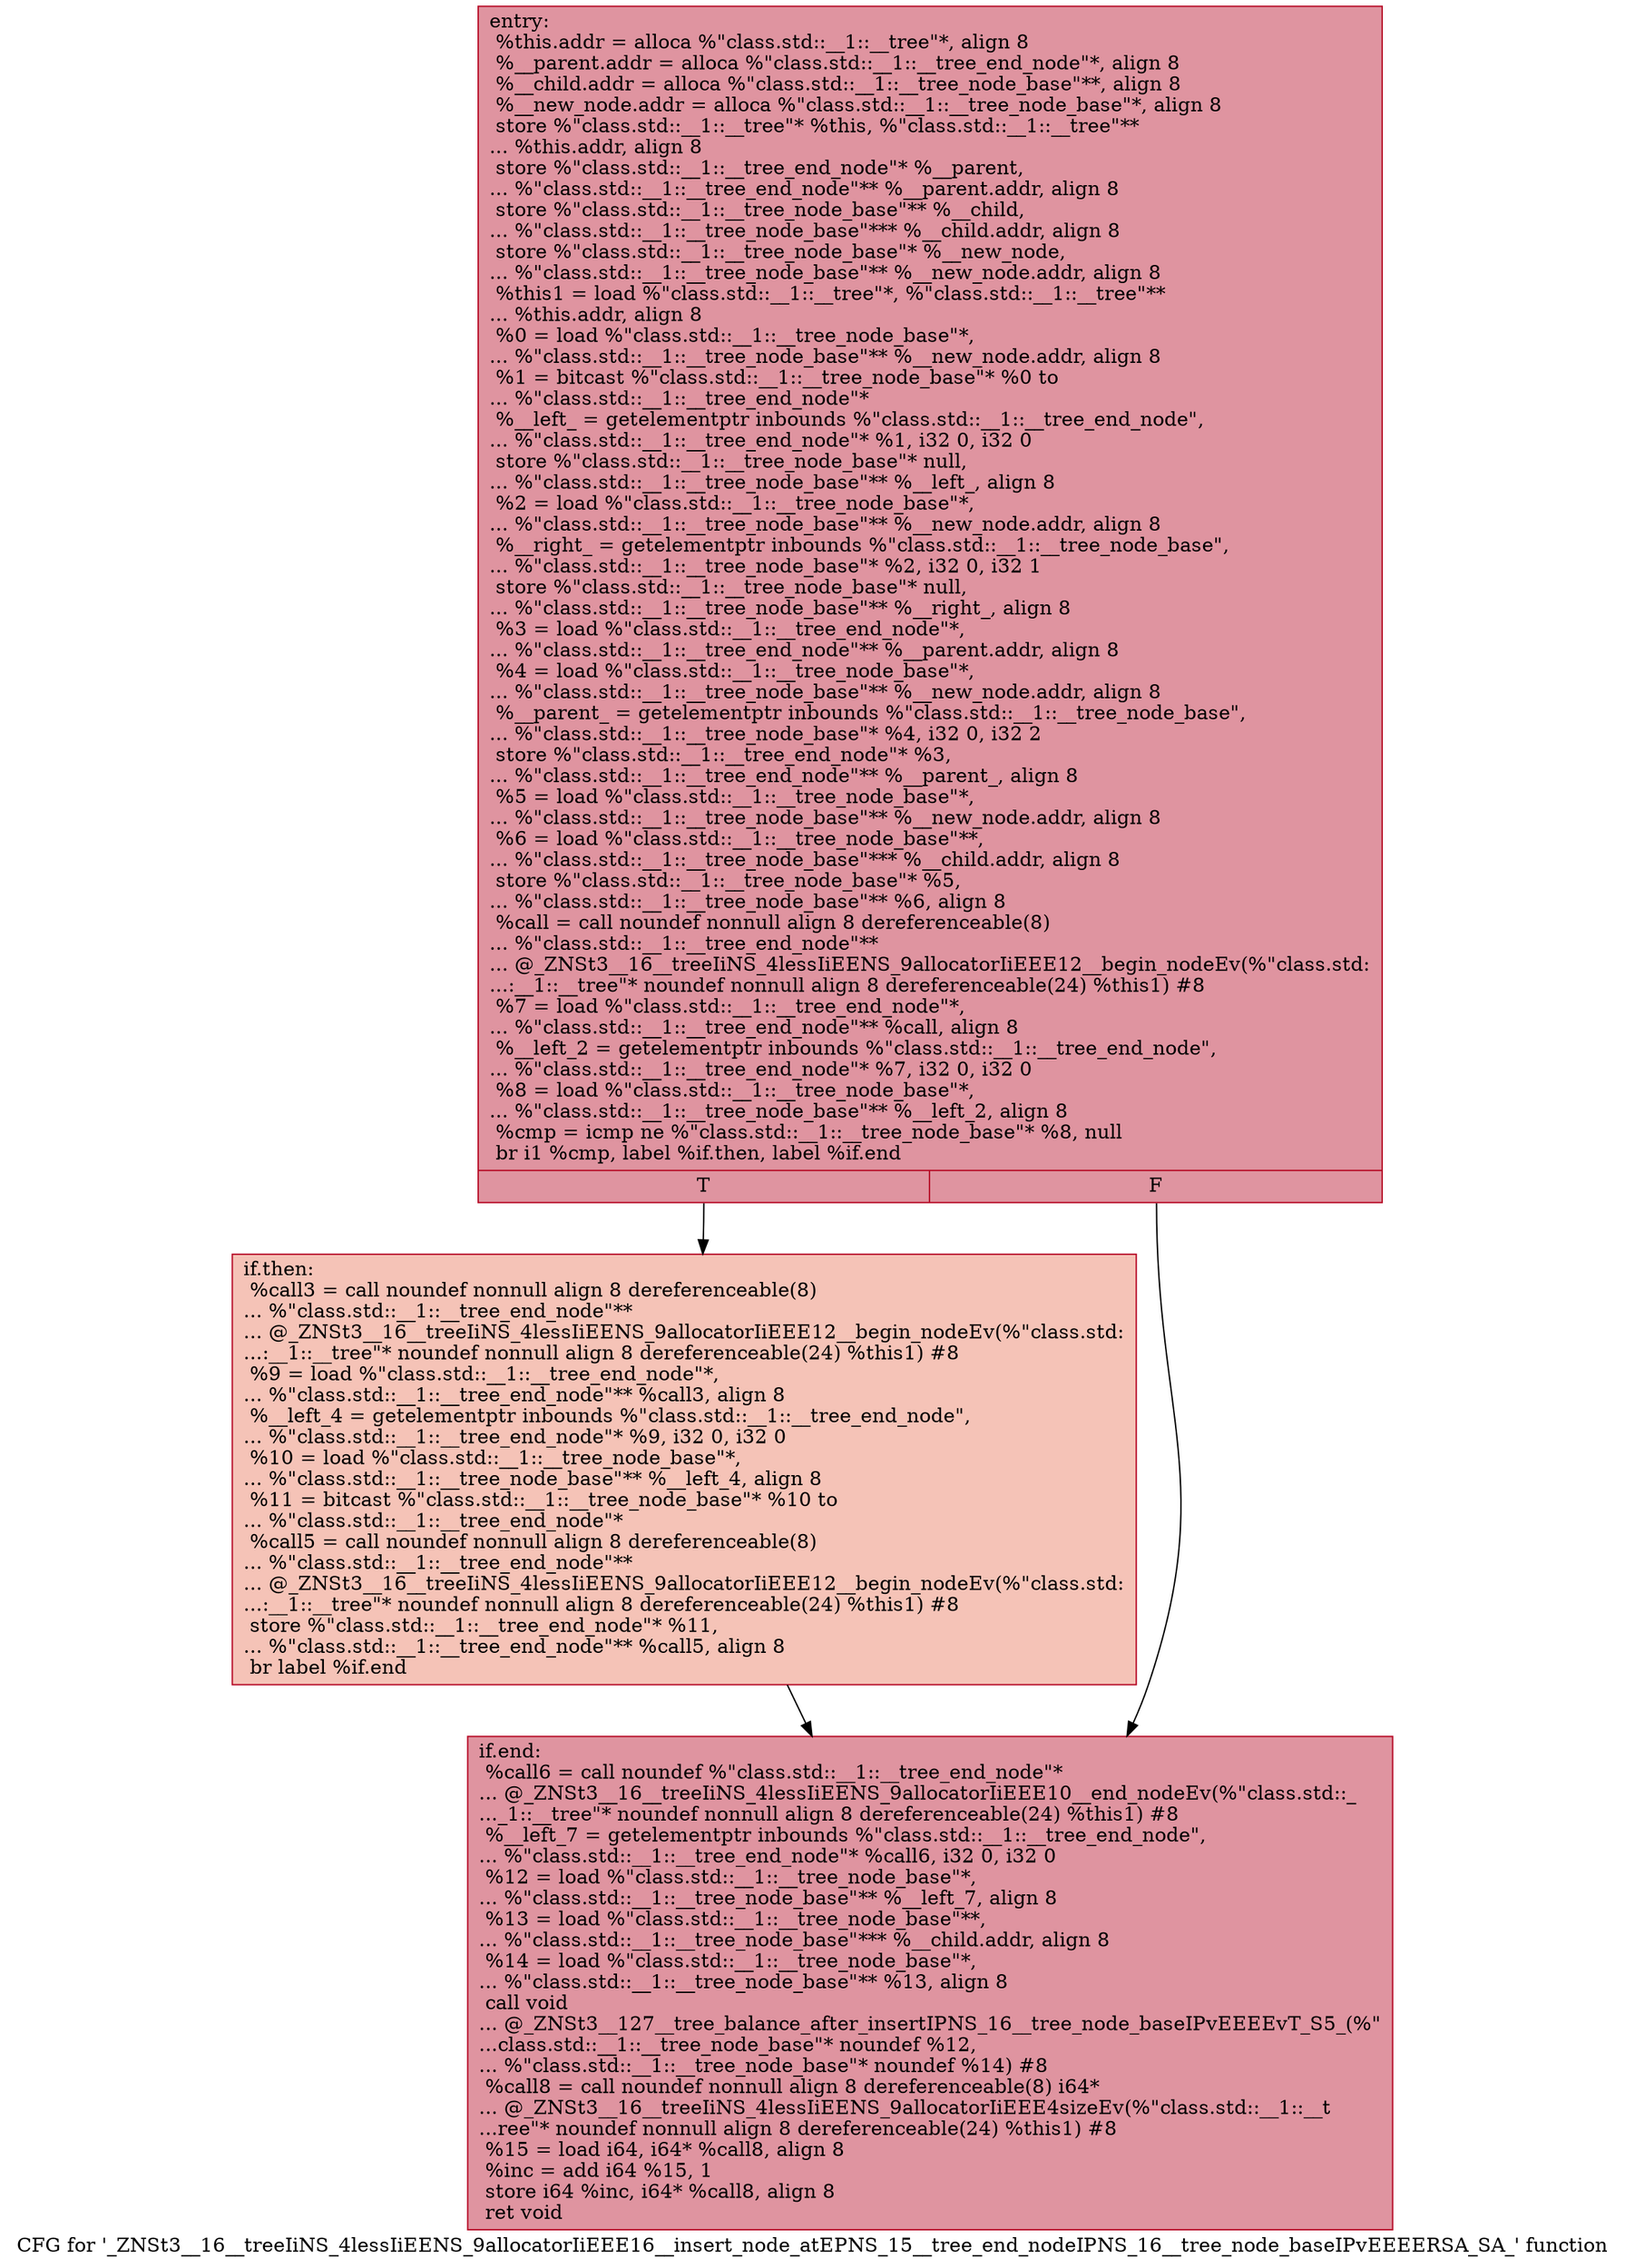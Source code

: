 digraph "CFG for '_ZNSt3__16__treeIiNS_4lessIiEENS_9allocatorIiEEE16__insert_node_atEPNS_15__tree_end_nodeIPNS_16__tree_node_baseIPvEEEERSA_SA_' function" {
	label="CFG for '_ZNSt3__16__treeIiNS_4lessIiEENS_9allocatorIiEEE16__insert_node_atEPNS_15__tree_end_nodeIPNS_16__tree_node_baseIPvEEEERSA_SA_' function";

	Node0x60000255c300 [shape=record,color="#b70d28ff", style=filled, fillcolor="#b70d2870",label="{entry:\l  %this.addr = alloca %\"class.std::__1::__tree\"*, align 8\l  %__parent.addr = alloca %\"class.std::__1::__tree_end_node\"*, align 8\l  %__child.addr = alloca %\"class.std::__1::__tree_node_base\"**, align 8\l  %__new_node.addr = alloca %\"class.std::__1::__tree_node_base\"*, align 8\l  store %\"class.std::__1::__tree\"* %this, %\"class.std::__1::__tree\"**\l... %this.addr, align 8\l  store %\"class.std::__1::__tree_end_node\"* %__parent,\l... %\"class.std::__1::__tree_end_node\"** %__parent.addr, align 8\l  store %\"class.std::__1::__tree_node_base\"** %__child,\l... %\"class.std::__1::__tree_node_base\"*** %__child.addr, align 8\l  store %\"class.std::__1::__tree_node_base\"* %__new_node,\l... %\"class.std::__1::__tree_node_base\"** %__new_node.addr, align 8\l  %this1 = load %\"class.std::__1::__tree\"*, %\"class.std::__1::__tree\"**\l... %this.addr, align 8\l  %0 = load %\"class.std::__1::__tree_node_base\"*,\l... %\"class.std::__1::__tree_node_base\"** %__new_node.addr, align 8\l  %1 = bitcast %\"class.std::__1::__tree_node_base\"* %0 to\l... %\"class.std::__1::__tree_end_node\"*\l  %__left_ = getelementptr inbounds %\"class.std::__1::__tree_end_node\",\l... %\"class.std::__1::__tree_end_node\"* %1, i32 0, i32 0\l  store %\"class.std::__1::__tree_node_base\"* null,\l... %\"class.std::__1::__tree_node_base\"** %__left_, align 8\l  %2 = load %\"class.std::__1::__tree_node_base\"*,\l... %\"class.std::__1::__tree_node_base\"** %__new_node.addr, align 8\l  %__right_ = getelementptr inbounds %\"class.std::__1::__tree_node_base\",\l... %\"class.std::__1::__tree_node_base\"* %2, i32 0, i32 1\l  store %\"class.std::__1::__tree_node_base\"* null,\l... %\"class.std::__1::__tree_node_base\"** %__right_, align 8\l  %3 = load %\"class.std::__1::__tree_end_node\"*,\l... %\"class.std::__1::__tree_end_node\"** %__parent.addr, align 8\l  %4 = load %\"class.std::__1::__tree_node_base\"*,\l... %\"class.std::__1::__tree_node_base\"** %__new_node.addr, align 8\l  %__parent_ = getelementptr inbounds %\"class.std::__1::__tree_node_base\",\l... %\"class.std::__1::__tree_node_base\"* %4, i32 0, i32 2\l  store %\"class.std::__1::__tree_end_node\"* %3,\l... %\"class.std::__1::__tree_end_node\"** %__parent_, align 8\l  %5 = load %\"class.std::__1::__tree_node_base\"*,\l... %\"class.std::__1::__tree_node_base\"** %__new_node.addr, align 8\l  %6 = load %\"class.std::__1::__tree_node_base\"**,\l... %\"class.std::__1::__tree_node_base\"*** %__child.addr, align 8\l  store %\"class.std::__1::__tree_node_base\"* %5,\l... %\"class.std::__1::__tree_node_base\"** %6, align 8\l  %call = call noundef nonnull align 8 dereferenceable(8)\l... %\"class.std::__1::__tree_end_node\"**\l... @_ZNSt3__16__treeIiNS_4lessIiEENS_9allocatorIiEEE12__begin_nodeEv(%\"class.std:\l...:__1::__tree\"* noundef nonnull align 8 dereferenceable(24) %this1) #8\l  %7 = load %\"class.std::__1::__tree_end_node\"*,\l... %\"class.std::__1::__tree_end_node\"** %call, align 8\l  %__left_2 = getelementptr inbounds %\"class.std::__1::__tree_end_node\",\l... %\"class.std::__1::__tree_end_node\"* %7, i32 0, i32 0\l  %8 = load %\"class.std::__1::__tree_node_base\"*,\l... %\"class.std::__1::__tree_node_base\"** %__left_2, align 8\l  %cmp = icmp ne %\"class.std::__1::__tree_node_base\"* %8, null\l  br i1 %cmp, label %if.then, label %if.end\l|{<s0>T|<s1>F}}"];
	Node0x60000255c300:s0 -> Node0x60000255c340;
	Node0x60000255c300:s1 -> Node0x60000255c3c0;
	Node0x60000255c340 [shape=record,color="#b70d28ff", style=filled, fillcolor="#e8765c70",label="{if.then:                                          \l  %call3 = call noundef nonnull align 8 dereferenceable(8)\l... %\"class.std::__1::__tree_end_node\"**\l... @_ZNSt3__16__treeIiNS_4lessIiEENS_9allocatorIiEEE12__begin_nodeEv(%\"class.std:\l...:__1::__tree\"* noundef nonnull align 8 dereferenceable(24) %this1) #8\l  %9 = load %\"class.std::__1::__tree_end_node\"*,\l... %\"class.std::__1::__tree_end_node\"** %call3, align 8\l  %__left_4 = getelementptr inbounds %\"class.std::__1::__tree_end_node\",\l... %\"class.std::__1::__tree_end_node\"* %9, i32 0, i32 0\l  %10 = load %\"class.std::__1::__tree_node_base\"*,\l... %\"class.std::__1::__tree_node_base\"** %__left_4, align 8\l  %11 = bitcast %\"class.std::__1::__tree_node_base\"* %10 to\l... %\"class.std::__1::__tree_end_node\"*\l  %call5 = call noundef nonnull align 8 dereferenceable(8)\l... %\"class.std::__1::__tree_end_node\"**\l... @_ZNSt3__16__treeIiNS_4lessIiEENS_9allocatorIiEEE12__begin_nodeEv(%\"class.std:\l...:__1::__tree\"* noundef nonnull align 8 dereferenceable(24) %this1) #8\l  store %\"class.std::__1::__tree_end_node\"* %11,\l... %\"class.std::__1::__tree_end_node\"** %call5, align 8\l  br label %if.end\l}"];
	Node0x60000255c340 -> Node0x60000255c3c0;
	Node0x60000255c3c0 [shape=record,color="#b70d28ff", style=filled, fillcolor="#b70d2870",label="{if.end:                                           \l  %call6 = call noundef %\"class.std::__1::__tree_end_node\"*\l... @_ZNSt3__16__treeIiNS_4lessIiEENS_9allocatorIiEEE10__end_nodeEv(%\"class.std::_\l..._1::__tree\"* noundef nonnull align 8 dereferenceable(24) %this1) #8\l  %__left_7 = getelementptr inbounds %\"class.std::__1::__tree_end_node\",\l... %\"class.std::__1::__tree_end_node\"* %call6, i32 0, i32 0\l  %12 = load %\"class.std::__1::__tree_node_base\"*,\l... %\"class.std::__1::__tree_node_base\"** %__left_7, align 8\l  %13 = load %\"class.std::__1::__tree_node_base\"**,\l... %\"class.std::__1::__tree_node_base\"*** %__child.addr, align 8\l  %14 = load %\"class.std::__1::__tree_node_base\"*,\l... %\"class.std::__1::__tree_node_base\"** %13, align 8\l  call void\l... @_ZNSt3__127__tree_balance_after_insertIPNS_16__tree_node_baseIPvEEEEvT_S5_(%\"\l...class.std::__1::__tree_node_base\"* noundef %12,\l... %\"class.std::__1::__tree_node_base\"* noundef %14) #8\l  %call8 = call noundef nonnull align 8 dereferenceable(8) i64*\l... @_ZNSt3__16__treeIiNS_4lessIiEENS_9allocatorIiEEE4sizeEv(%\"class.std::__1::__t\l...ree\"* noundef nonnull align 8 dereferenceable(24) %this1) #8\l  %15 = load i64, i64* %call8, align 8\l  %inc = add i64 %15, 1\l  store i64 %inc, i64* %call8, align 8\l  ret void\l}"];
}
